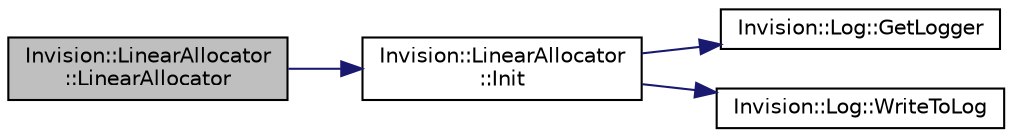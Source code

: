 digraph "Invision::LinearAllocator::LinearAllocator"
{
 // LATEX_PDF_SIZE
  edge [fontname="Helvetica",fontsize="10",labelfontname="Helvetica",labelfontsize="10"];
  node [fontname="Helvetica",fontsize="10",shape=record];
  rankdir="LR";
  Node1 [label="Invision::LinearAllocator\l::LinearAllocator",height=0.2,width=0.4,color="black", fillcolor="grey75", style="filled", fontcolor="black",tooltip=" "];
  Node1 -> Node2 [color="midnightblue",fontsize="10",style="solid"];
  Node2 [label="Invision::LinearAllocator\l::Init",height=0.2,width=0.4,color="black", fillcolor="white", style="filled",URL="$class_invision_1_1_linear_allocator.html#abf1edddebaed72ab5a30623c8e7c7942",tooltip=" "];
  Node2 -> Node3 [color="midnightblue",fontsize="10",style="solid"];
  Node3 [label="Invision::Log::GetLogger",height=0.2,width=0.4,color="black", fillcolor="white", style="filled",URL="$class_invision_1_1_log.html#a4405d17191a7b5036c84c21641dd51e3",tooltip=" "];
  Node2 -> Node4 [color="midnightblue",fontsize="10",style="solid"];
  Node4 [label="Invision::Log::WriteToLog",height=0.2,width=0.4,color="black", fillcolor="white", style="filled",URL="$class_invision_1_1_log.html#a142b52ecc1cb3c14704eb54dc8de8619",tooltip=" "];
}

